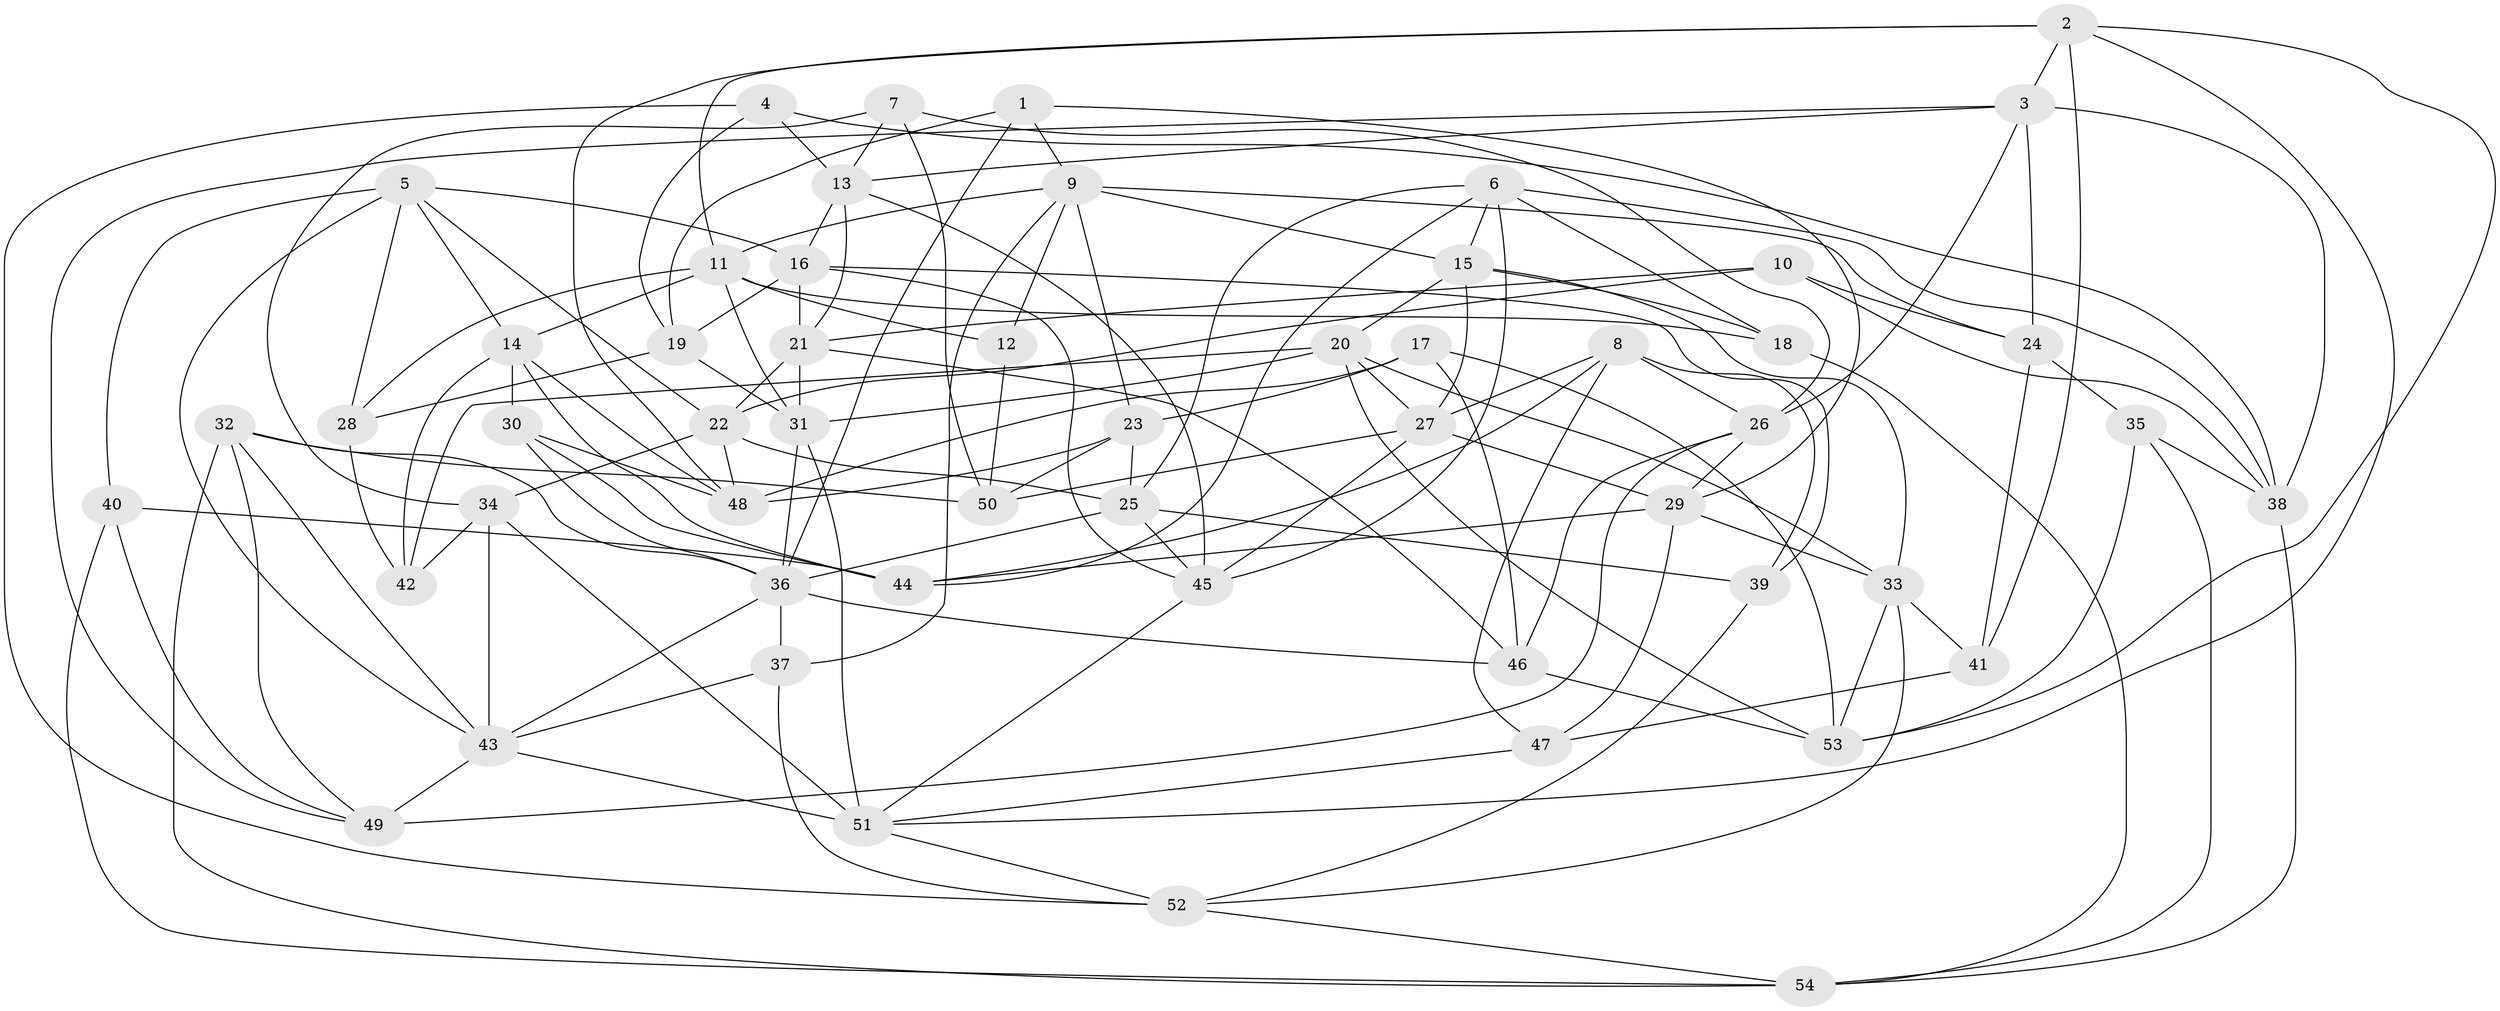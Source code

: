 // original degree distribution, {4: 1.0}
// Generated by graph-tools (version 1.1) at 2025/02/03/09/25 03:02:55]
// undirected, 54 vertices, 144 edges
graph export_dot {
graph [start="1"]
  node [color=gray90,style=filled];
  1;
  2;
  3;
  4;
  5;
  6;
  7;
  8;
  9;
  10;
  11;
  12;
  13;
  14;
  15;
  16;
  17;
  18;
  19;
  20;
  21;
  22;
  23;
  24;
  25;
  26;
  27;
  28;
  29;
  30;
  31;
  32;
  33;
  34;
  35;
  36;
  37;
  38;
  39;
  40;
  41;
  42;
  43;
  44;
  45;
  46;
  47;
  48;
  49;
  50;
  51;
  52;
  53;
  54;
  1 -- 9 [weight=1.0];
  1 -- 19 [weight=1.0];
  1 -- 29 [weight=1.0];
  1 -- 36 [weight=1.0];
  2 -- 3 [weight=1.0];
  2 -- 11 [weight=1.0];
  2 -- 41 [weight=1.0];
  2 -- 48 [weight=1.0];
  2 -- 51 [weight=1.0];
  2 -- 53 [weight=1.0];
  3 -- 13 [weight=1.0];
  3 -- 24 [weight=1.0];
  3 -- 26 [weight=1.0];
  3 -- 38 [weight=1.0];
  3 -- 49 [weight=1.0];
  4 -- 13 [weight=1.0];
  4 -- 19 [weight=1.0];
  4 -- 38 [weight=1.0];
  4 -- 52 [weight=1.0];
  5 -- 14 [weight=1.0];
  5 -- 16 [weight=1.0];
  5 -- 22 [weight=1.0];
  5 -- 28 [weight=1.0];
  5 -- 40 [weight=1.0];
  5 -- 43 [weight=1.0];
  6 -- 15 [weight=1.0];
  6 -- 18 [weight=1.0];
  6 -- 25 [weight=1.0];
  6 -- 38 [weight=1.0];
  6 -- 44 [weight=1.0];
  6 -- 45 [weight=1.0];
  7 -- 13 [weight=1.0];
  7 -- 26 [weight=1.0];
  7 -- 34 [weight=1.0];
  7 -- 50 [weight=1.0];
  8 -- 26 [weight=1.0];
  8 -- 27 [weight=1.0];
  8 -- 39 [weight=1.0];
  8 -- 44 [weight=1.0];
  8 -- 47 [weight=2.0];
  9 -- 11 [weight=1.0];
  9 -- 12 [weight=2.0];
  9 -- 15 [weight=1.0];
  9 -- 23 [weight=1.0];
  9 -- 24 [weight=1.0];
  9 -- 37 [weight=1.0];
  10 -- 21 [weight=1.0];
  10 -- 22 [weight=1.0];
  10 -- 24 [weight=1.0];
  10 -- 38 [weight=1.0];
  11 -- 12 [weight=1.0];
  11 -- 14 [weight=1.0];
  11 -- 18 [weight=1.0];
  11 -- 28 [weight=2.0];
  11 -- 31 [weight=1.0];
  12 -- 50 [weight=3.0];
  13 -- 16 [weight=1.0];
  13 -- 21 [weight=1.0];
  13 -- 45 [weight=1.0];
  14 -- 30 [weight=1.0];
  14 -- 42 [weight=1.0];
  14 -- 44 [weight=1.0];
  14 -- 48 [weight=1.0];
  15 -- 18 [weight=1.0];
  15 -- 20 [weight=1.0];
  15 -- 27 [weight=1.0];
  15 -- 33 [weight=1.0];
  16 -- 19 [weight=1.0];
  16 -- 21 [weight=1.0];
  16 -- 39 [weight=1.0];
  16 -- 45 [weight=1.0];
  17 -- 23 [weight=1.0];
  17 -- 46 [weight=1.0];
  17 -- 48 [weight=1.0];
  17 -- 53 [weight=1.0];
  18 -- 54 [weight=1.0];
  19 -- 28 [weight=2.0];
  19 -- 31 [weight=1.0];
  20 -- 27 [weight=1.0];
  20 -- 31 [weight=1.0];
  20 -- 33 [weight=1.0];
  20 -- 42 [weight=1.0];
  20 -- 53 [weight=1.0];
  21 -- 22 [weight=1.0];
  21 -- 31 [weight=1.0];
  21 -- 46 [weight=1.0];
  22 -- 25 [weight=1.0];
  22 -- 34 [weight=1.0];
  22 -- 48 [weight=1.0];
  23 -- 25 [weight=1.0];
  23 -- 48 [weight=1.0];
  23 -- 50 [weight=2.0];
  24 -- 35 [weight=1.0];
  24 -- 41 [weight=2.0];
  25 -- 36 [weight=1.0];
  25 -- 39 [weight=1.0];
  25 -- 45 [weight=1.0];
  26 -- 29 [weight=1.0];
  26 -- 46 [weight=1.0];
  26 -- 49 [weight=1.0];
  27 -- 29 [weight=1.0];
  27 -- 45 [weight=1.0];
  27 -- 50 [weight=1.0];
  28 -- 42 [weight=1.0];
  29 -- 33 [weight=1.0];
  29 -- 44 [weight=1.0];
  29 -- 47 [weight=1.0];
  30 -- 36 [weight=1.0];
  30 -- 44 [weight=1.0];
  30 -- 48 [weight=1.0];
  31 -- 36 [weight=1.0];
  31 -- 51 [weight=1.0];
  32 -- 36 [weight=2.0];
  32 -- 43 [weight=1.0];
  32 -- 49 [weight=1.0];
  32 -- 50 [weight=1.0];
  32 -- 54 [weight=1.0];
  33 -- 41 [weight=1.0];
  33 -- 52 [weight=1.0];
  33 -- 53 [weight=1.0];
  34 -- 42 [weight=1.0];
  34 -- 43 [weight=2.0];
  34 -- 51 [weight=1.0];
  35 -- 38 [weight=1.0];
  35 -- 53 [weight=1.0];
  35 -- 54 [weight=1.0];
  36 -- 37 [weight=1.0];
  36 -- 43 [weight=1.0];
  36 -- 46 [weight=2.0];
  37 -- 43 [weight=1.0];
  37 -- 52 [weight=1.0];
  38 -- 54 [weight=1.0];
  39 -- 52 [weight=1.0];
  40 -- 44 [weight=1.0];
  40 -- 49 [weight=1.0];
  40 -- 54 [weight=1.0];
  41 -- 47 [weight=2.0];
  43 -- 49 [weight=2.0];
  43 -- 51 [weight=2.0];
  45 -- 51 [weight=1.0];
  46 -- 53 [weight=1.0];
  47 -- 51 [weight=1.0];
  51 -- 52 [weight=1.0];
  52 -- 54 [weight=1.0];
}
